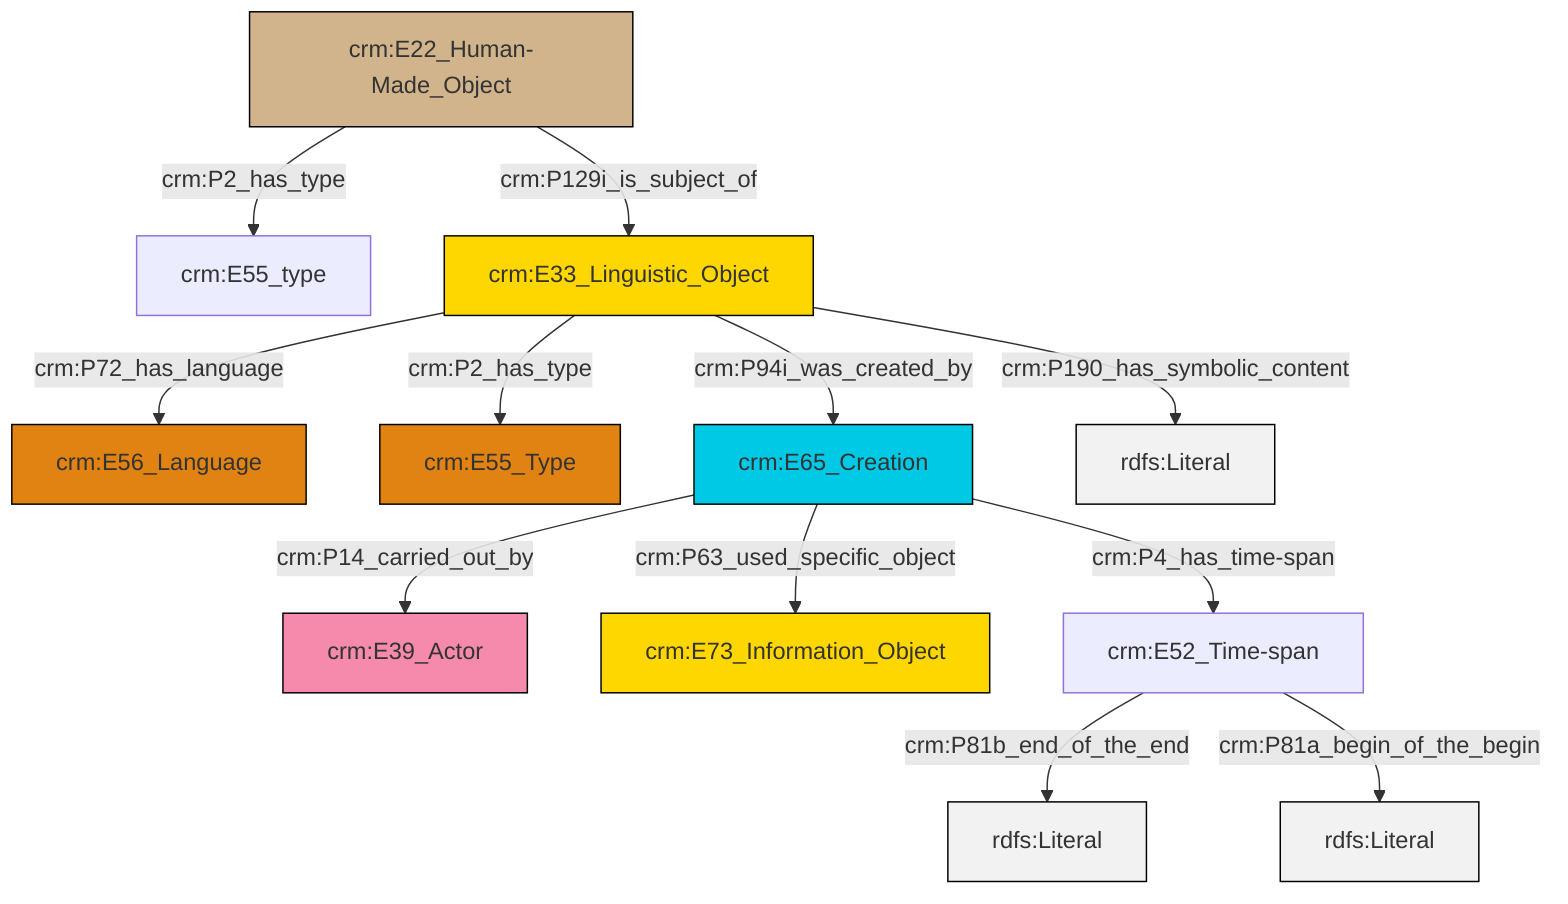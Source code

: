 graph TD
classDef Literal fill:#f2f2f2,stroke:#000000;
classDef CRM_Entity fill:#FFFFFF,stroke:#000000;
classDef Temporal_Entity fill:#00C9E6, stroke:#000000;
classDef Type fill:#E18312, stroke:#000000;
classDef Time-Span fill:#2C9C91, stroke:#000000;
classDef Appellation fill:#FFEB7F, stroke:#000000;
classDef Place fill:#008836, stroke:#000000;
classDef Persistent_Item fill:#B266B2, stroke:#000000;
classDef Conceptual_Object fill:#FFD700, stroke:#000000;
classDef Physical_Thing fill:#D2B48C, stroke:#000000;
classDef Actor fill:#f58aad, stroke:#000000;
classDef PC_Classes fill:#4ce600, stroke:#000000;
classDef Multi fill:#cccccc,stroke:#000000;

6["crm:E33_Linguistic_Object"]:::Conceptual_Object -->|crm:P72_has_language| 7["crm:E56_Language"]:::Type
8["crm:E52_Time-span"]:::Default -->|crm:P81b_end_of_the_end| 9[rdfs:Literal]:::Literal
17["crm:E65_Creation"]:::Temporal_Entity -->|crm:P63_used_specific_object| 4["crm:E73_Information_Object"]:::Conceptual_Object
6["crm:E33_Linguistic_Object"]:::Conceptual_Object -->|crm:P94i_was_created_by| 17["crm:E65_Creation"]:::Temporal_Entity
13["crm:E22_Human-Made_Object"]:::Physical_Thing -->|crm:P2_has_type| 0["crm:E55_type"]:::Default
13["crm:E22_Human-Made_Object"]:::Physical_Thing -->|crm:P129i_is_subject_of| 6["crm:E33_Linguistic_Object"]:::Conceptual_Object
6["crm:E33_Linguistic_Object"]:::Conceptual_Object -->|crm:P2_has_type| 11["crm:E55_Type"]:::Type
8["crm:E52_Time-span"]:::Default -->|crm:P81a_begin_of_the_begin| 18[rdfs:Literal]:::Literal
6["crm:E33_Linguistic_Object"]:::Conceptual_Object -->|crm:P190_has_symbolic_content| 19[rdfs:Literal]:::Literal
17["crm:E65_Creation"]:::Temporal_Entity -->|crm:P14_carried_out_by| 2["crm:E39_Actor"]:::Actor
17["crm:E65_Creation"]:::Temporal_Entity -->|crm:P4_has_time-span| 8["crm:E52_Time-span"]:::Default